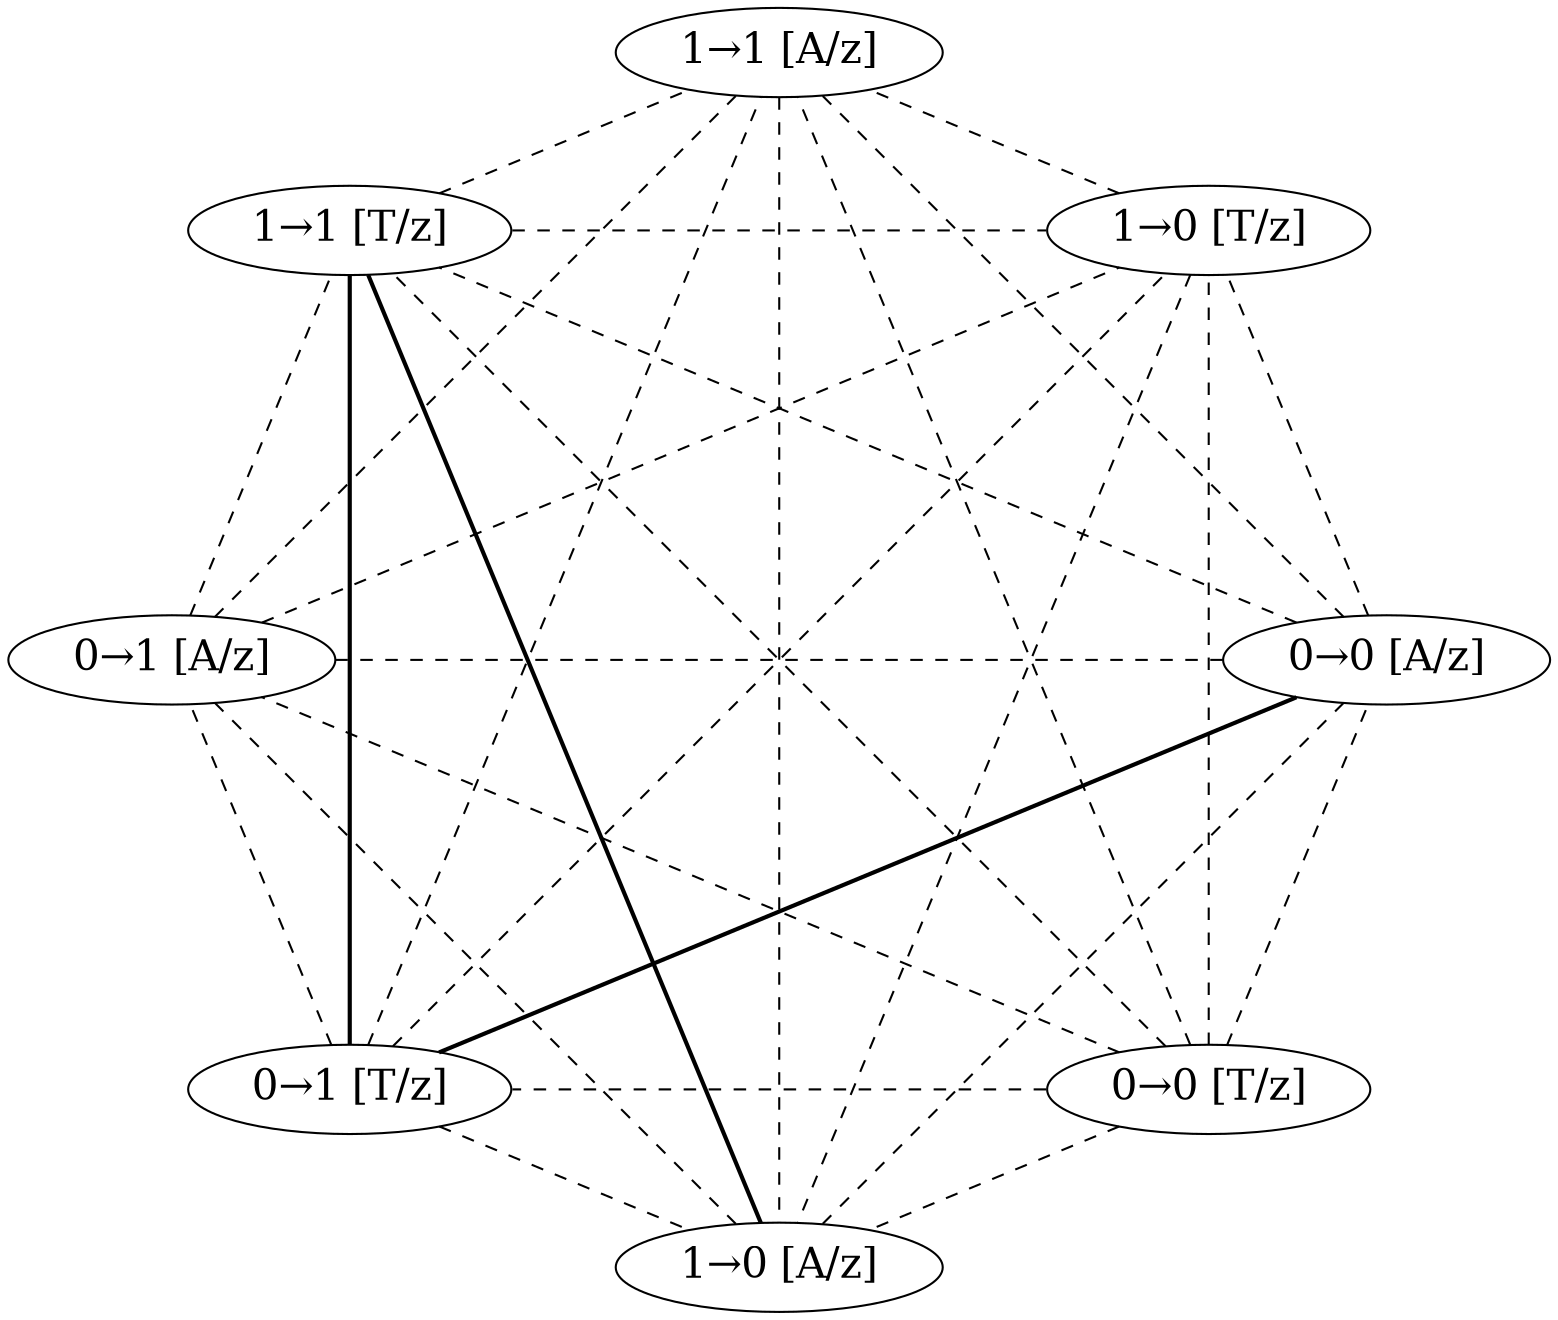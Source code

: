 graph g{
graph [dpi=300];
node [shape=ellipse, style=filled, fillcolor=white, fontsize=20];
edge [style=dashed];
rankdir=circle;
layout=circo;
size="12,12";
1[label="0→0 [T/z]"];
2[label="0→0 [A/z]"];
3[label="0→1 [T/z]"];
4[label="0→1 [A/z]"];
5[label="1→1 [T/z]"];
6[label="1→1 [A/z]"];
7[label="1→0 [T/z]"];
8[label="1→0 [A/z]"];
1--2;
1--3; 
1--4;
1--5;
1--6;
1--7;
1--8;
2--3 [style="solid,bold"];
2--4;
2--5;
2--6;
2--7;
2--8;
3--4;
3--5 [style="solid,bold"];
3--6;
3--7;
3--8;
4--5;
4--6;
4--7;
4--8;
5--6;
5--7;
5--8 [style="solid,bold"];
6--8;
7--6;
7--8;
}
